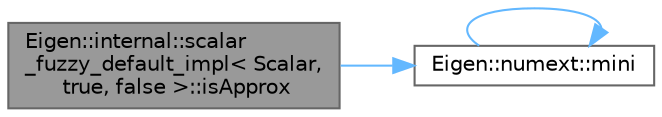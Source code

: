 digraph "Eigen::internal::scalar_fuzzy_default_impl&lt; Scalar, true, false &gt;::isApprox"
{
 // LATEX_PDF_SIZE
  bgcolor="transparent";
  edge [fontname=Helvetica,fontsize=10,labelfontname=Helvetica,labelfontsize=10];
  node [fontname=Helvetica,fontsize=10,shape=box,height=0.2,width=0.4];
  rankdir="LR";
  Node1 [id="Node000001",label="Eigen::internal::scalar\l_fuzzy_default_impl\< Scalar,\l true, false \>::isApprox",height=0.2,width=0.4,color="gray40", fillcolor="grey60", style="filled", fontcolor="black",tooltip=" "];
  Node1 -> Node2 [id="edge1_Node000001_Node000002",color="steelblue1",style="solid",tooltip=" "];
  Node2 [id="Node000002",label="Eigen::numext::mini",height=0.2,width=0.4,color="grey40", fillcolor="white", style="filled",URL="$namespace_eigen_1_1numext.html#ab3b30bf0bcfa1ad91dbec75fabb3bea0",tooltip=" "];
  Node2 -> Node2 [id="edge2_Node000002_Node000002",color="steelblue1",style="solid",tooltip=" "];
}
